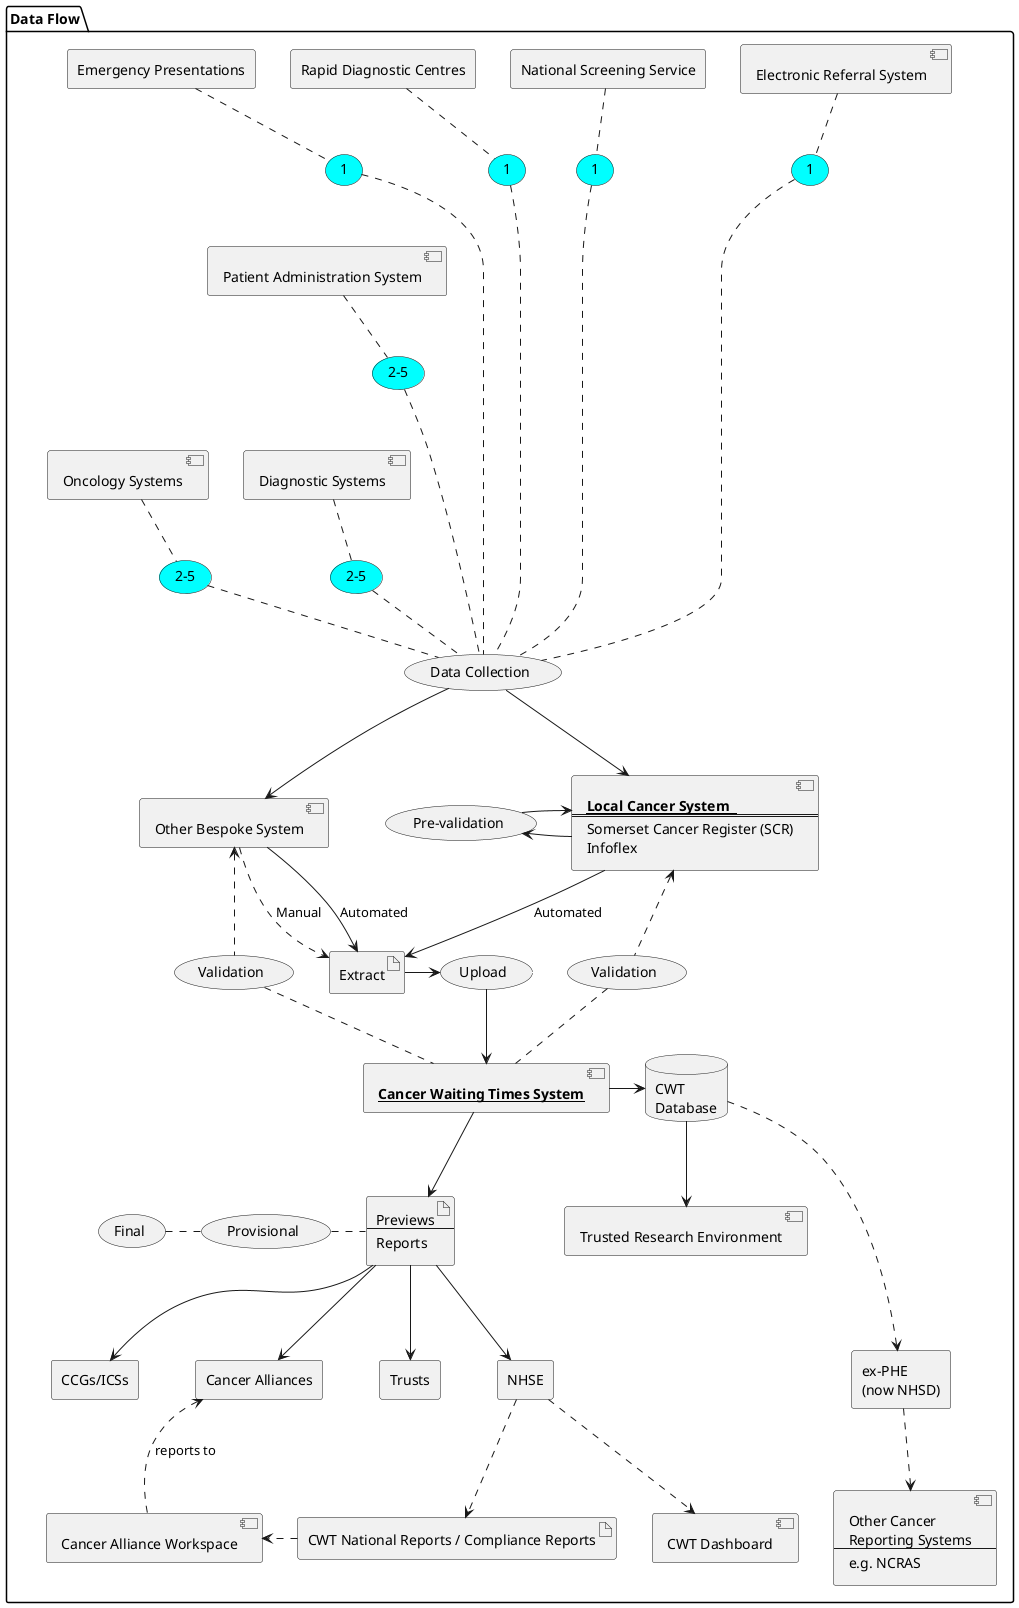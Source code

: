 @startuml cwt-data-flow

'!include <C4/C4_Container>
!$smallPerson = $person{scale=0.5}
'left to right direction
skinparam Shadowing false
skinparam Frame {
  BorderColor #Transparent
}

package "Data Flow" {
  component "Electronic Referral System" as ers  
  rectangle "National Screening Service" as nss
  rectangle "Rapid Diagnostic Centres" as rdc
  rectangle "Emergency Presentations" as ep


  component "Patient Administration System" as pas
  component "Diagnostic Systems" as ds
  component "Oncology Systems" as os

  usecase "Data Collection" as dc

  frame "<color:#Lavender><$smallPerson></color><color:#LightCyan><$smallPerson></color>" as f1 {
    usecase "Pre-validation" as pvd
    component lcs [
      <b><u>Local Cancer System  
      ====
      Somerset Cancer Register (SCR)
      Infoflex 
    ]
  }
  component "<b><u>Cancer Waiting Times System" as cwt

  frame "<color:#LightGrey><$smallPerson></color>" as f7 {
    rectangle "ex-PHE\n(now NHSD)" as nhsd 
  } 

  component ncras [
    Other Cancer
    Reporting Systems
    ----
    e.g. NCRAS
  ]

  frame "<color:#Plum><$smallPerson></color>" as f8 {
    component "Trusted Research Environment" as tre
  } 
  frame "<color:#Lavender><$smallPerson></color><color:#LightCyan><$smallPerson></color>" as f2 {
    component "Other Bespoke System" as oth
  }
  database db [
    CWT
    Database
  ]

  artifact rpt [
  Previews
  ----
  Reports
  ]
  
  usecase "1" as p1a #Cyan
  usecase "1" as p1b #Cyan
  usecase "1" as p1c #Cyan
  usecase "1" as p1d #Cyan   
  usecase "2-5" as p25a #Cyan
  usecase "2-5" as p25b #Cyan
  usecase "2-5" as p25c #Cyan  

  usecase "Provisional" as prov
  usecase "Final" as final

  usecase "Validation" as vld2 
  artifact "Extract" as ex
  usecase "Upload" as up
  
  usecase "Validation" as vld
  frame "<color:#GreenYellow><$smallPerson></color>" as f3 {
    rectangle "NHSE" as nhse
  }
  frame "<color:#MistyRose><$smallPerson></color>" as f4 {
    rectangle "CCGs/ICSs" as ics
  }
  frame "<color:#DarkOrange><$smallPerson></color>" as f5 {
    rectangle "Cancer Alliances" as ca
  }  
  frame "<color:#Lavender><$smallPerson></color><color:#Gold><$smallPerson></color>" as f6 {
    rectangle "Trusts" as ht
  }  


  component "CWT Dashboard" as cdb
  artifact "CWT National Reports / Compliance Reports" as frpt

  frame "<color:#Red><$smallPerson></color>" as f9 {
    component "Cancer Alliance Workspace" as wks
  }

}



ers .. p1a
p1a ...... dc

nss .. p1b
p1b ...... dc

rdc .. p1c
p1c ...... dc

ep .. p1d
p1d ...... dc

pas .. p25a
p25a .... dc
ds .. p25b

p25b .. dc

os .. p25c
p25c .. dc

dc --> lcs
dc --> oth

up --> cwt

lcs --> ex : Automated
ex -> up

cwt -> db

lcs -> pvd
pvd -> lcs

oth ..> ex : Manual
oth --> ex : Automated

lcs <.. vld
vld .. cwt

vld2 .. cwt
oth <.. vld2

db ...> nhsd
nhsd ..> ncras
db --> tre

cwt --> rpt

prov . rpt
final . prov

rpt --> nhse
rpt --> ics
rpt --> ca
rpt --> ht

nhse ..> cdb
nhse ..> frpt

frpt .> wks
ca <.. wks : reports to

' layout 
up -[#hidden] vld
vld2 -[#hidden] ex

' end-layout

@enduml
